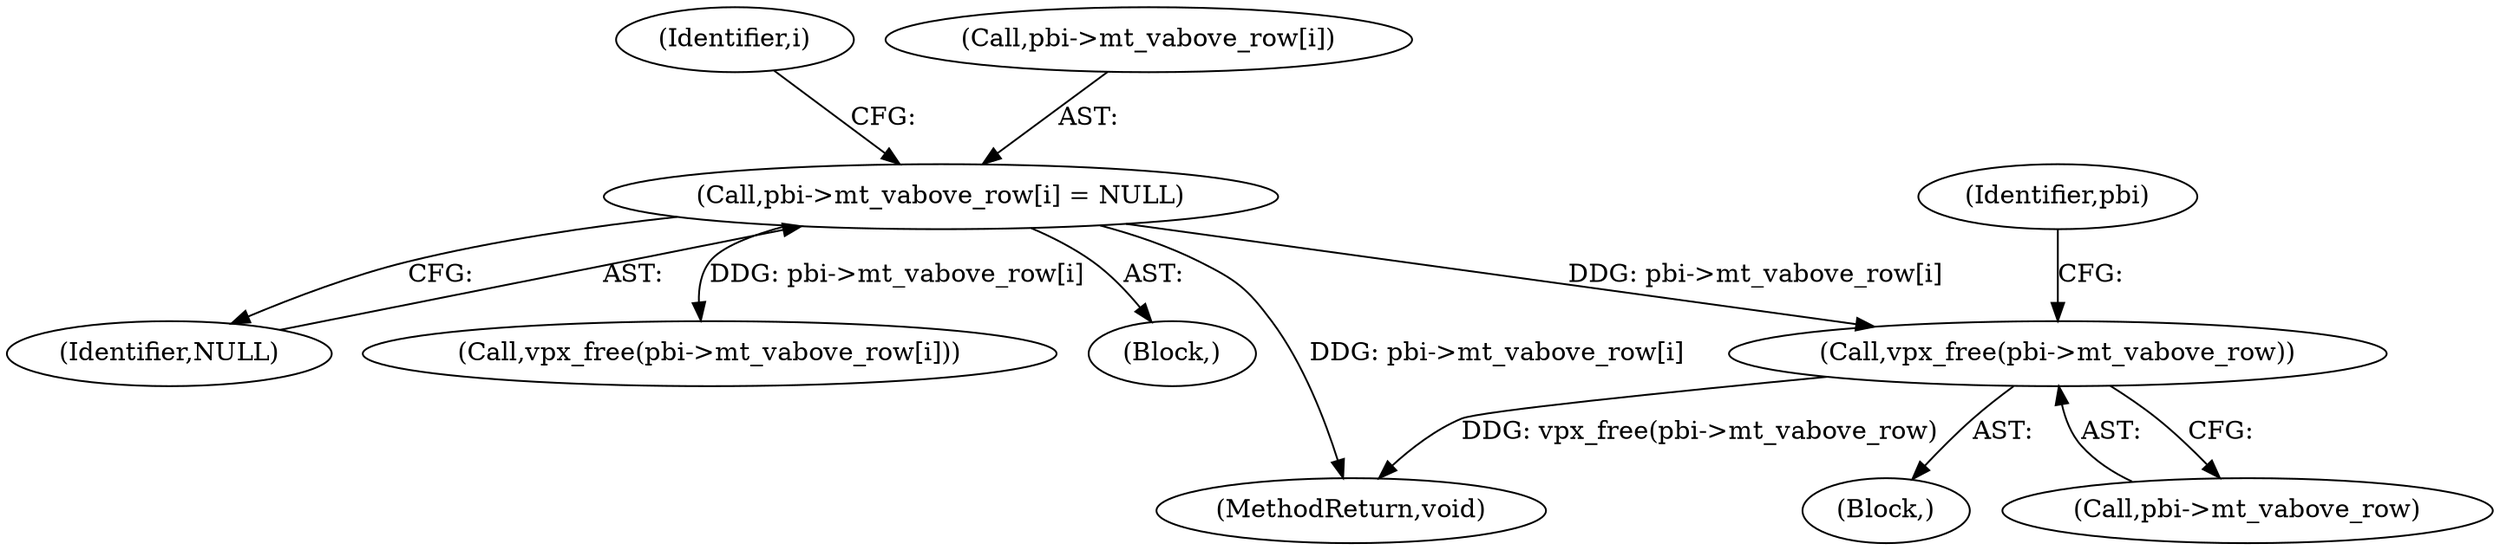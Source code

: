 digraph "0_Android_6886e8e0a9db2dbad723dc37a548233e004b33bc_3@API" {
"1000218" [label="(Call,vpx_free(pbi->mt_vabove_row))"];
"1000211" [label="(Call,pbi->mt_vabove_row[i] = NULL)"];
"1000211" [label="(Call,pbi->mt_vabove_row[i] = NULL)"];
"1000217" [label="(Identifier,NULL)"];
"1000205" [label="(Call,vpx_free(pbi->mt_vabove_row[i]))"];
"1000204" [label="(Block,)"];
"1000218" [label="(Call,vpx_free(pbi->mt_vabove_row))"];
"1000224" [label="(Identifier,pbi)"];
"1000219" [label="(Call,pbi->mt_vabove_row)"];
"1000194" [label="(Block,)"];
"1000203" [label="(Identifier,i)"];
"1000212" [label="(Call,pbi->mt_vabove_row[i])"];
"1000338" [label="(MethodReturn,void)"];
"1000218" -> "1000194"  [label="AST: "];
"1000218" -> "1000219"  [label="CFG: "];
"1000219" -> "1000218"  [label="AST: "];
"1000224" -> "1000218"  [label="CFG: "];
"1000218" -> "1000338"  [label="DDG: vpx_free(pbi->mt_vabove_row)"];
"1000211" -> "1000218"  [label="DDG: pbi->mt_vabove_row[i]"];
"1000211" -> "1000204"  [label="AST: "];
"1000211" -> "1000217"  [label="CFG: "];
"1000212" -> "1000211"  [label="AST: "];
"1000217" -> "1000211"  [label="AST: "];
"1000203" -> "1000211"  [label="CFG: "];
"1000211" -> "1000338"  [label="DDG: pbi->mt_vabove_row[i]"];
"1000211" -> "1000205"  [label="DDG: pbi->mt_vabove_row[i]"];
}
